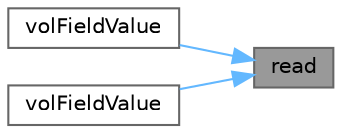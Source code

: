 digraph "read"
{
 // LATEX_PDF_SIZE
  bgcolor="transparent";
  edge [fontname=Helvetica,fontsize=10,labelfontname=Helvetica,labelfontsize=10];
  node [fontname=Helvetica,fontsize=10,shape=box,height=0.2,width=0.4];
  rankdir="RL";
  Node1 [id="Node000001",label="read",height=0.2,width=0.4,color="gray40", fillcolor="grey60", style="filled", fontcolor="black",tooltip=" "];
  Node1 -> Node2 [id="edge1_Node000001_Node000002",dir="back",color="steelblue1",style="solid",tooltip=" "];
  Node2 [id="Node000002",label="volFieldValue",height=0.2,width=0.4,color="grey40", fillcolor="white", style="filled",URL="$classFoam_1_1functionObjects_1_1fieldValues_1_1volFieldValue.html#a51cf013c53877ab30300af2a777e5ac5",tooltip=" "];
  Node1 -> Node3 [id="edge2_Node000001_Node000003",dir="back",color="steelblue1",style="solid",tooltip=" "];
  Node3 [id="Node000003",label="volFieldValue",height=0.2,width=0.4,color="grey40", fillcolor="white", style="filled",URL="$classFoam_1_1functionObjects_1_1fieldValues_1_1volFieldValue.html#a828e874f1c66ce3890b8eeadee3c81a6",tooltip=" "];
}
